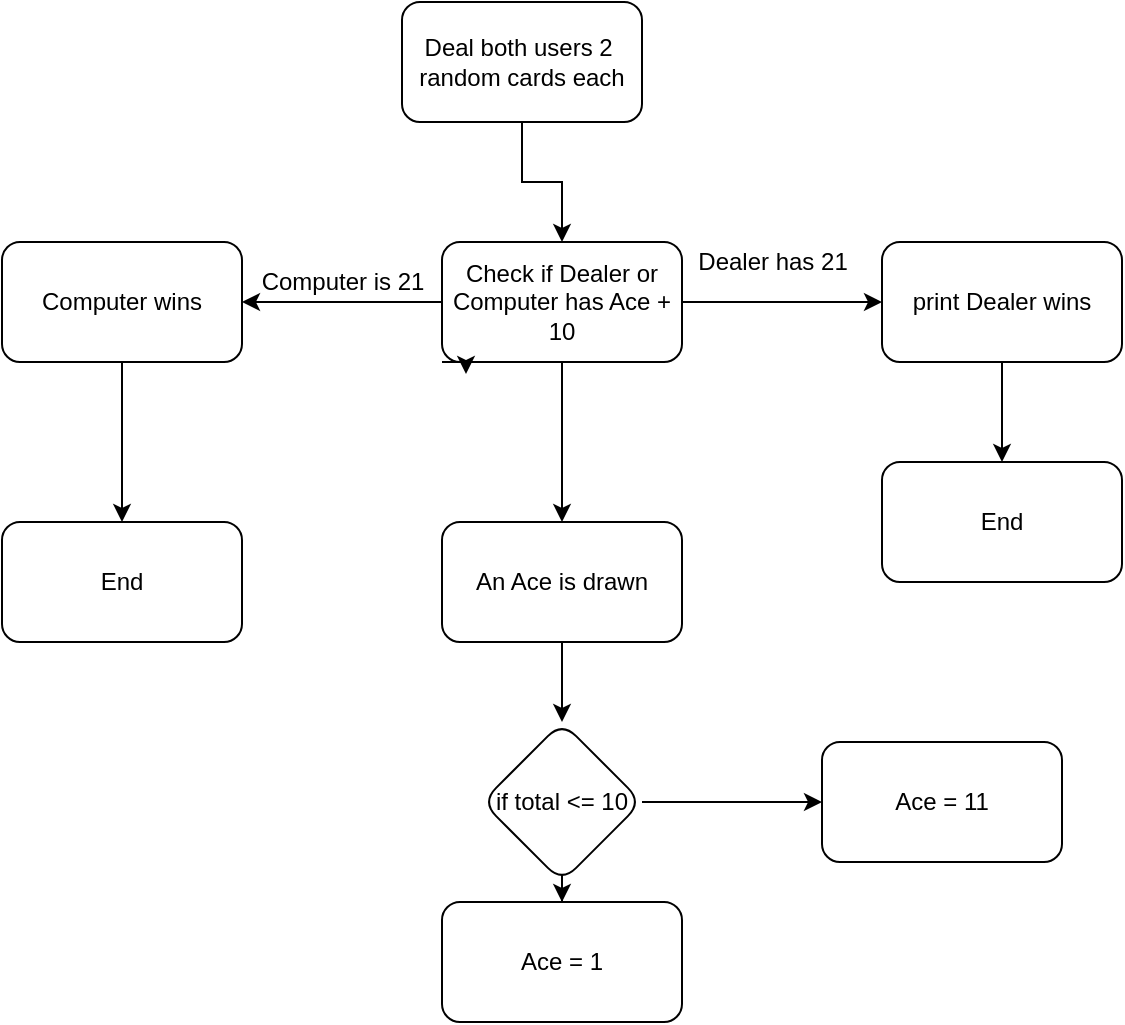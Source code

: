 <mxfile version="14.7.6" type="device"><diagram id="GpSieZPgwrlGk_u92lYe" name="Page-1"><mxGraphModel dx="868" dy="393" grid="1" gridSize="10" guides="1" tooltips="1" connect="1" arrows="1" fold="1" page="1" pageScale="1" pageWidth="827" pageHeight="1169" math="0" shadow="0"><root><mxCell id="0"/><mxCell id="1" parent="0"/><mxCell id="KYNf7ARTWSlAFPqHhZFZ-3" value="" style="edgeStyle=orthogonalEdgeStyle;rounded=0;orthogonalLoop=1;jettySize=auto;html=1;" edge="1" parent="1" source="KYNf7ARTWSlAFPqHhZFZ-1" target="KYNf7ARTWSlAFPqHhZFZ-2"><mxGeometry relative="1" as="geometry"/></mxCell><mxCell id="KYNf7ARTWSlAFPqHhZFZ-1" value="Deal both users 2&amp;nbsp; random cards each" style="rounded=1;whiteSpace=wrap;html=1;" vertex="1" parent="1"><mxGeometry x="310" y="30" width="120" height="60" as="geometry"/></mxCell><mxCell id="KYNf7ARTWSlAFPqHhZFZ-5" value="" style="edgeStyle=orthogonalEdgeStyle;rounded=0;orthogonalLoop=1;jettySize=auto;html=1;" edge="1" parent="1" source="KYNf7ARTWSlAFPqHhZFZ-2" target="KYNf7ARTWSlAFPqHhZFZ-4"><mxGeometry relative="1" as="geometry"/></mxCell><mxCell id="KYNf7ARTWSlAFPqHhZFZ-8" value="" style="edgeStyle=orthogonalEdgeStyle;rounded=0;orthogonalLoop=1;jettySize=auto;html=1;" edge="1" parent="1" source="KYNf7ARTWSlAFPqHhZFZ-2" target="KYNf7ARTWSlAFPqHhZFZ-7"><mxGeometry relative="1" as="geometry"/></mxCell><mxCell id="KYNf7ARTWSlAFPqHhZFZ-16" value="" style="edgeStyle=orthogonalEdgeStyle;rounded=0;orthogonalLoop=1;jettySize=auto;html=1;" edge="1" parent="1" source="KYNf7ARTWSlAFPqHhZFZ-2" target="KYNf7ARTWSlAFPqHhZFZ-15"><mxGeometry relative="1" as="geometry"/></mxCell><mxCell id="KYNf7ARTWSlAFPqHhZFZ-2" value="Check if Dealer or Computer has Ace + 10" style="rounded=1;whiteSpace=wrap;html=1;" vertex="1" parent="1"><mxGeometry x="330" y="150" width="120" height="60" as="geometry"/></mxCell><mxCell id="KYNf7ARTWSlAFPqHhZFZ-14" value="" style="edgeStyle=orthogonalEdgeStyle;rounded=0;orthogonalLoop=1;jettySize=auto;html=1;" edge="1" parent="1" source="KYNf7ARTWSlAFPqHhZFZ-4" target="KYNf7ARTWSlAFPqHhZFZ-13"><mxGeometry relative="1" as="geometry"/></mxCell><mxCell id="KYNf7ARTWSlAFPqHhZFZ-4" value="print Dealer wins" style="rounded=1;whiteSpace=wrap;html=1;" vertex="1" parent="1"><mxGeometry x="550" y="150" width="120" height="60" as="geometry"/></mxCell><mxCell id="KYNf7ARTWSlAFPqHhZFZ-6" value="&amp;nbsp; &amp;nbsp; &amp;nbsp; &amp;nbsp; &amp;nbsp; &amp;nbsp; &amp;nbsp; &amp;nbsp; &amp;nbsp; &amp;nbsp; &amp;nbsp;Dealer has 21" style="text;html=1;align=center;verticalAlign=middle;resizable=0;points=[];autosize=1;strokeColor=none;" vertex="1" parent="1"><mxGeometry x="380" y="150" width="160" height="20" as="geometry"/></mxCell><mxCell id="KYNf7ARTWSlAFPqHhZFZ-12" value="" style="edgeStyle=orthogonalEdgeStyle;rounded=0;orthogonalLoop=1;jettySize=auto;html=1;" edge="1" parent="1" source="KYNf7ARTWSlAFPqHhZFZ-7" target="KYNf7ARTWSlAFPqHhZFZ-11"><mxGeometry relative="1" as="geometry"/></mxCell><mxCell id="KYNf7ARTWSlAFPqHhZFZ-7" value="Computer wins" style="rounded=1;whiteSpace=wrap;html=1;" vertex="1" parent="1"><mxGeometry x="110" y="150" width="120" height="60" as="geometry"/></mxCell><mxCell id="KYNf7ARTWSlAFPqHhZFZ-9" value="Computer is 21" style="text;html=1;align=center;verticalAlign=middle;resizable=0;points=[];autosize=1;strokeColor=none;" vertex="1" parent="1"><mxGeometry x="230" y="160" width="100" height="20" as="geometry"/></mxCell><mxCell id="KYNf7ARTWSlAFPqHhZFZ-10" style="edgeStyle=orthogonalEdgeStyle;rounded=0;orthogonalLoop=1;jettySize=auto;html=1;exitX=0;exitY=1;exitDx=0;exitDy=0;entryX=0.1;entryY=1.1;entryDx=0;entryDy=0;entryPerimeter=0;" edge="1" parent="1" source="KYNf7ARTWSlAFPqHhZFZ-2" target="KYNf7ARTWSlAFPqHhZFZ-2"><mxGeometry relative="1" as="geometry"/></mxCell><mxCell id="KYNf7ARTWSlAFPqHhZFZ-11" value="End" style="rounded=1;whiteSpace=wrap;html=1;" vertex="1" parent="1"><mxGeometry x="110" y="290" width="120" height="60" as="geometry"/></mxCell><mxCell id="KYNf7ARTWSlAFPqHhZFZ-13" value="End" style="rounded=1;whiteSpace=wrap;html=1;" vertex="1" parent="1"><mxGeometry x="550" y="260" width="120" height="60" as="geometry"/></mxCell><mxCell id="KYNf7ARTWSlAFPqHhZFZ-24" value="" style="edgeStyle=orthogonalEdgeStyle;rounded=0;orthogonalLoop=1;jettySize=auto;html=1;" edge="1" parent="1" source="KYNf7ARTWSlAFPqHhZFZ-15" target="KYNf7ARTWSlAFPqHhZFZ-23"><mxGeometry relative="1" as="geometry"/></mxCell><mxCell id="KYNf7ARTWSlAFPqHhZFZ-15" value="An Ace is drawn" style="rounded=1;whiteSpace=wrap;html=1;" vertex="1" parent="1"><mxGeometry x="330" y="290" width="120" height="60" as="geometry"/></mxCell><mxCell id="KYNf7ARTWSlAFPqHhZFZ-21" value="Ace = 11" style="rounded=1;whiteSpace=wrap;html=1;" vertex="1" parent="1"><mxGeometry x="520" y="400" width="120" height="60" as="geometry"/></mxCell><mxCell id="KYNf7ARTWSlAFPqHhZFZ-25" value="" style="edgeStyle=orthogonalEdgeStyle;rounded=0;orthogonalLoop=1;jettySize=auto;html=1;" edge="1" parent="1" source="KYNf7ARTWSlAFPqHhZFZ-23" target="KYNf7ARTWSlAFPqHhZFZ-21"><mxGeometry relative="1" as="geometry"/></mxCell><mxCell id="KYNf7ARTWSlAFPqHhZFZ-27" value="" style="edgeStyle=orthogonalEdgeStyle;rounded=0;orthogonalLoop=1;jettySize=auto;html=1;" edge="1" parent="1" source="KYNf7ARTWSlAFPqHhZFZ-23" target="KYNf7ARTWSlAFPqHhZFZ-26"><mxGeometry relative="1" as="geometry"/></mxCell><mxCell id="KYNf7ARTWSlAFPqHhZFZ-23" value="if total &amp;lt;= 10" style="rhombus;whiteSpace=wrap;html=1;rounded=1;" vertex="1" parent="1"><mxGeometry x="350" y="390" width="80" height="80" as="geometry"/></mxCell><mxCell id="KYNf7ARTWSlAFPqHhZFZ-26" value="Ace = 1" style="whiteSpace=wrap;html=1;rounded=1;" vertex="1" parent="1"><mxGeometry x="330" y="480" width="120" height="60" as="geometry"/></mxCell></root></mxGraphModel></diagram></mxfile>